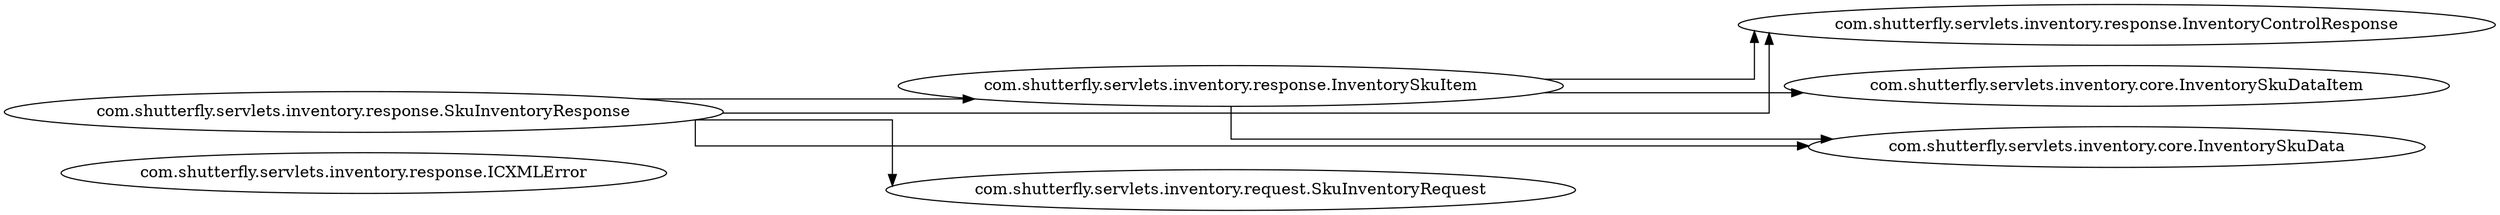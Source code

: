 digraph dependencyGraph {
 concentrate=true;
 rankdir="LR"; 
ranksep="2.0";
"com.shutterfly.servlets.inventory.response.ICXMLError"; 
"com.shutterfly.servlets.inventory.response.InventoryControlResponse"; 
"com.shutterfly.servlets.inventory.response.InventorySkuItem"; 
"com.shutterfly.servlets.inventory.response.InventorySkuItem"->"com.shutterfly.servlets.inventory.response.InventoryControlResponse";
"com.shutterfly.servlets.inventory.response.InventorySkuItem"->"com.shutterfly.servlets.inventory.core.InventorySkuData";
"com.shutterfly.servlets.inventory.response.InventorySkuItem"->"com.shutterfly.servlets.inventory.core.InventorySkuDataItem";
"com.shutterfly.servlets.inventory.response.SkuInventoryResponse"; 
"com.shutterfly.servlets.inventory.response.SkuInventoryResponse"->"com.shutterfly.servlets.inventory.response.InventoryControlResponse";
"com.shutterfly.servlets.inventory.response.SkuInventoryResponse"->"com.shutterfly.servlets.inventory.request.SkuInventoryRequest";
"com.shutterfly.servlets.inventory.response.SkuInventoryResponse"->"com.shutterfly.servlets.inventory.response.InventorySkuItem";
"com.shutterfly.servlets.inventory.response.SkuInventoryResponse"->"com.shutterfly.servlets.inventory.core.InventorySkuData";
splines="ortho";
}